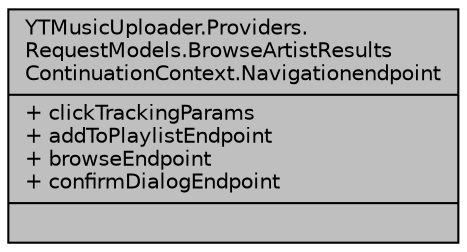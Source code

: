 digraph "YTMusicUploader.Providers.RequestModels.BrowseArtistResultsContinuationContext.Navigationendpoint"
{
 // LATEX_PDF_SIZE
  edge [fontname="Helvetica",fontsize="10",labelfontname="Helvetica",labelfontsize="10"];
  node [fontname="Helvetica",fontsize="10",shape=record];
  Node1 [label="{YTMusicUploader.Providers.\lRequestModels.BrowseArtistResults\lContinuationContext.Navigationendpoint\n|+ clickTrackingParams\l+ addToPlaylistEndpoint\l+ browseEndpoint\l+ confirmDialogEndpoint\l|}",height=0.2,width=0.4,color="black", fillcolor="grey75", style="filled", fontcolor="black",tooltip=" "];
}
